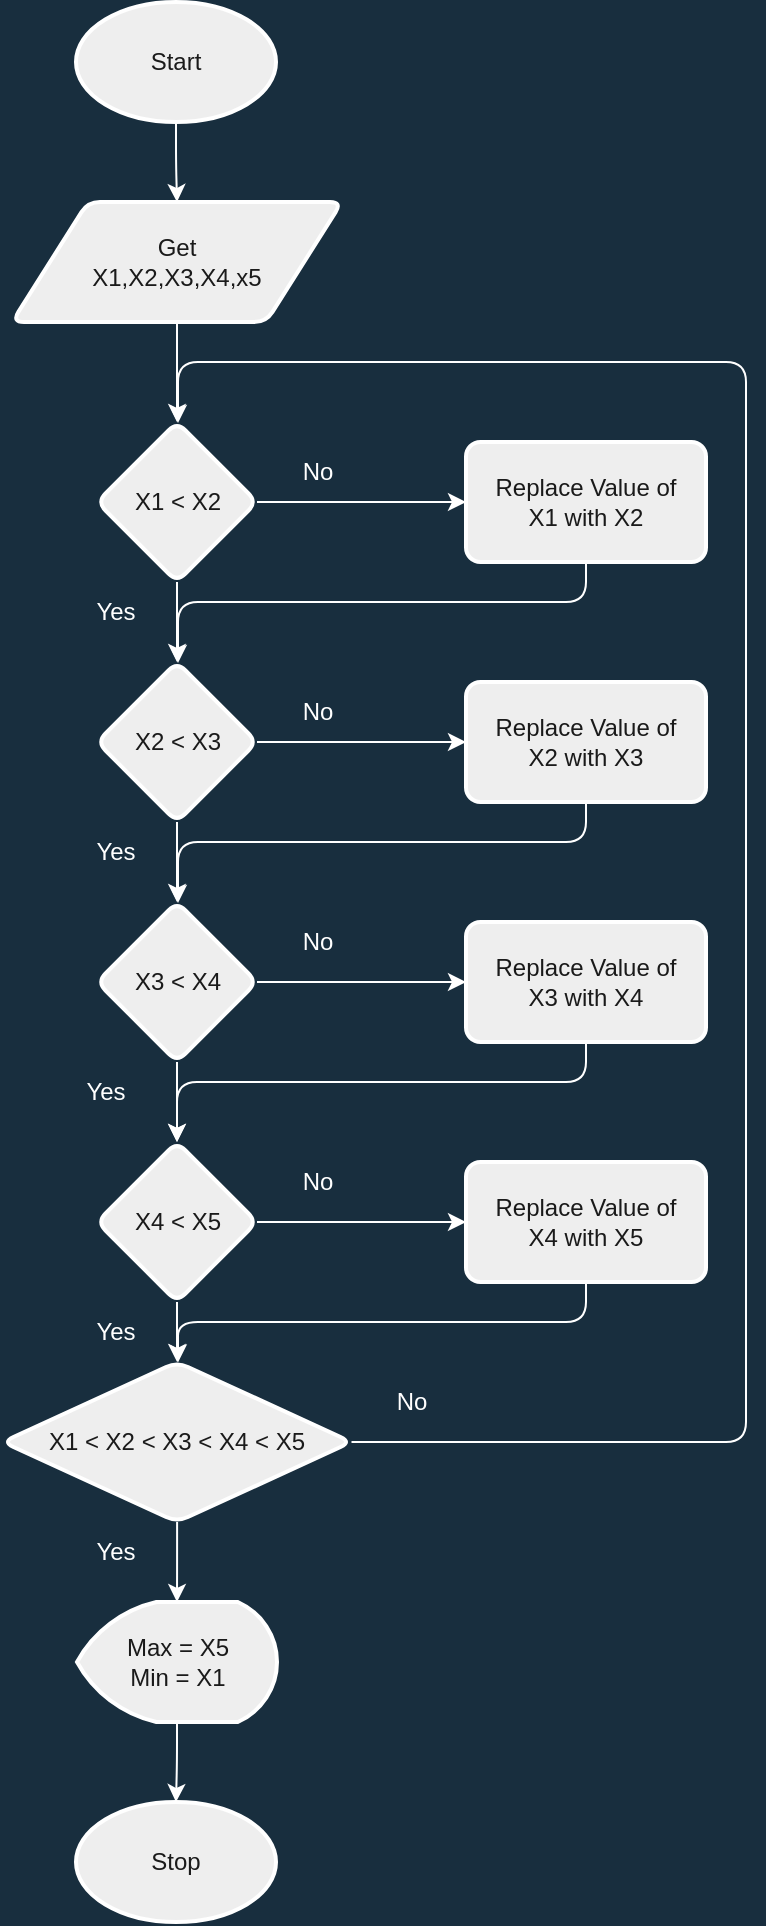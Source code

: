 <mxfile version="15.8.3" type="github">
  <diagram id="iuH-wV5JVHeWwOM-l8EE" name="Page-1">
    <mxGraphModel dx="1185" dy="665" grid="1" gridSize="10" guides="1" tooltips="1" connect="1" arrows="1" fold="1" page="1" pageScale="1" pageWidth="850" pageHeight="1100" background="#182E3E" math="0" shadow="0">
      <root>
        <mxCell id="0" />
        <mxCell id="1" parent="0" />
        <mxCell id="yIqa_ldEa3X-6gHw1k3_-3" style="edgeStyle=orthogonalEdgeStyle;orthogonalLoop=1;jettySize=auto;html=1;strokeColor=#FFFFFF;fontColor=#FFFFFF;labelBackgroundColor=#182E3E;" edge="1" parent="1" source="yIqa_ldEa3X-6gHw1k3_-1" target="yIqa_ldEa3X-6gHw1k3_-2">
          <mxGeometry relative="1" as="geometry" />
        </mxCell>
        <mxCell id="yIqa_ldEa3X-6gHw1k3_-1" value="Start" style="strokeWidth=2;html=1;shape=mxgraph.flowchart.start_1;whiteSpace=wrap;fillColor=#EEEEEE;strokeColor=#FFFFFF;fontColor=#1A1A1A;rounded=1;" vertex="1" parent="1">
          <mxGeometry x="375" y="60" width="100" height="60" as="geometry" />
        </mxCell>
        <mxCell id="yIqa_ldEa3X-6gHw1k3_-6" value="" style="edgeStyle=orthogonalEdgeStyle;orthogonalLoop=1;jettySize=auto;html=1;strokeColor=#FFFFFF;fontColor=#FFFFFF;labelBackgroundColor=#182E3E;" edge="1" parent="1" source="yIqa_ldEa3X-6gHw1k3_-2" target="yIqa_ldEa3X-6gHw1k3_-5">
          <mxGeometry relative="1" as="geometry" />
        </mxCell>
        <mxCell id="yIqa_ldEa3X-6gHw1k3_-2" value="Get&lt;br&gt;X1,X2,X3,X4,x5" style="shape=parallelogram;html=1;strokeWidth=2;perimeter=parallelogramPerimeter;whiteSpace=wrap;arcSize=12;size=0.23;fillColor=#EEEEEE;strokeColor=#FFFFFF;fontColor=#1A1A1A;rounded=1;" vertex="1" parent="1">
          <mxGeometry x="343" y="160" width="165" height="60" as="geometry" />
        </mxCell>
        <mxCell id="yIqa_ldEa3X-6gHw1k3_-8" value="" style="edgeStyle=orthogonalEdgeStyle;orthogonalLoop=1;jettySize=auto;html=1;strokeColor=#FFFFFF;fontColor=#FFFFFF;labelBackgroundColor=#182E3E;" edge="1" parent="1" source="yIqa_ldEa3X-6gHw1k3_-5" target="yIqa_ldEa3X-6gHw1k3_-7">
          <mxGeometry relative="1" as="geometry" />
        </mxCell>
        <mxCell id="yIqa_ldEa3X-6gHw1k3_-13" value="" style="edgeStyle=orthogonalEdgeStyle;orthogonalLoop=1;jettySize=auto;html=1;strokeColor=#FFFFFF;fontColor=#FFFFFF;labelBackgroundColor=#182E3E;" edge="1" parent="1" source="yIqa_ldEa3X-6gHw1k3_-5" target="yIqa_ldEa3X-6gHw1k3_-12">
          <mxGeometry relative="1" as="geometry" />
        </mxCell>
        <mxCell id="yIqa_ldEa3X-6gHw1k3_-5" value="X1 &amp;lt; X2" style="rhombus;whiteSpace=wrap;html=1;strokeWidth=2;arcSize=12;fillColor=#EEEEEE;strokeColor=#FFFFFF;fontColor=#1A1A1A;rounded=1;" vertex="1" parent="1">
          <mxGeometry x="385.5" y="270" width="80" height="80" as="geometry" />
        </mxCell>
        <mxCell id="yIqa_ldEa3X-6gHw1k3_-18" style="edgeStyle=orthogonalEdgeStyle;orthogonalLoop=1;jettySize=auto;html=1;strokeColor=#FFFFFF;fontColor=#FFFFFF;labelBackgroundColor=#182E3E;" edge="1" parent="1" source="yIqa_ldEa3X-6gHw1k3_-7" target="yIqa_ldEa3X-6gHw1k3_-12">
          <mxGeometry relative="1" as="geometry">
            <Array as="points">
              <mxPoint x="630" y="360" />
              <mxPoint x="426" y="360" />
            </Array>
          </mxGeometry>
        </mxCell>
        <mxCell id="yIqa_ldEa3X-6gHw1k3_-7" value="Replace Value of&lt;br&gt;X1 with X2" style="whiteSpace=wrap;html=1;strokeWidth=2;arcSize=12;fillColor=#EEEEEE;strokeColor=#FFFFFF;fontColor=#1A1A1A;rounded=1;" vertex="1" parent="1">
          <mxGeometry x="570" y="280" width="120" height="60" as="geometry" />
        </mxCell>
        <mxCell id="yIqa_ldEa3X-6gHw1k3_-9" value="Yes" style="text;html=1;strokeColor=none;fillColor=none;align=center;verticalAlign=middle;whiteSpace=wrap;fontColor=#FFFFFF;rounded=1;" vertex="1" parent="1">
          <mxGeometry x="365" y="350" width="60" height="30" as="geometry" />
        </mxCell>
        <mxCell id="yIqa_ldEa3X-6gHw1k3_-11" value="No" style="text;html=1;align=center;verticalAlign=middle;whiteSpace=wrap;rounded=1;fontColor=#fff;" vertex="1" parent="1">
          <mxGeometry x="465.5" y="280" width="60" height="30" as="geometry" />
        </mxCell>
        <mxCell id="yIqa_ldEa3X-6gHw1k3_-15" style="edgeStyle=orthogonalEdgeStyle;orthogonalLoop=1;jettySize=auto;html=1;strokeColor=#FFFFFF;fontColor=#FFFFFF;labelBackgroundColor=#182E3E;" edge="1" parent="1" source="yIqa_ldEa3X-6gHw1k3_-12" target="yIqa_ldEa3X-6gHw1k3_-14">
          <mxGeometry relative="1" as="geometry" />
        </mxCell>
        <mxCell id="yIqa_ldEa3X-6gHw1k3_-20" value="" style="edgeStyle=orthogonalEdgeStyle;orthogonalLoop=1;jettySize=auto;html=1;strokeColor=#FFFFFF;fontColor=#FFFFFF;labelBackgroundColor=#182E3E;" edge="1" parent="1" source="yIqa_ldEa3X-6gHw1k3_-12" target="yIqa_ldEa3X-6gHw1k3_-19">
          <mxGeometry relative="1" as="geometry" />
        </mxCell>
        <mxCell id="yIqa_ldEa3X-6gHw1k3_-12" value="X2 &amp;lt; X3" style="rhombus;whiteSpace=wrap;html=1;strokeWidth=2;arcSize=12;fillColor=#EEEEEE;strokeColor=#FFFFFF;fontColor=#1A1A1A;rounded=1;" vertex="1" parent="1">
          <mxGeometry x="385.5" y="390" width="80" height="80" as="geometry" />
        </mxCell>
        <mxCell id="yIqa_ldEa3X-6gHw1k3_-25" style="edgeStyle=orthogonalEdgeStyle;orthogonalLoop=1;jettySize=auto;html=1;strokeColor=#FFFFFF;fontColor=#FFFFFF;labelBackgroundColor=#182E3E;" edge="1" parent="1" source="yIqa_ldEa3X-6gHw1k3_-14" target="yIqa_ldEa3X-6gHw1k3_-19">
          <mxGeometry relative="1" as="geometry">
            <Array as="points">
              <mxPoint x="630" y="480" />
              <mxPoint x="426" y="480" />
            </Array>
          </mxGeometry>
        </mxCell>
        <mxCell id="yIqa_ldEa3X-6gHw1k3_-14" value="Replace Value of&lt;br&gt;X2 with X3" style="whiteSpace=wrap;html=1;strokeWidth=2;arcSize=12;fillColor=#EEEEEE;strokeColor=#FFFFFF;fontColor=#1A1A1A;rounded=1;" vertex="1" parent="1">
          <mxGeometry x="570" y="400" width="120" height="60" as="geometry" />
        </mxCell>
        <mxCell id="yIqa_ldEa3X-6gHw1k3_-17" value="No" style="text;html=1;strokeColor=none;fillColor=none;align=center;verticalAlign=middle;whiteSpace=wrap;fontColor=#FFFFFF;rounded=1;" vertex="1" parent="1">
          <mxGeometry x="465.5" y="400" width="60" height="30" as="geometry" />
        </mxCell>
        <mxCell id="yIqa_ldEa3X-6gHw1k3_-23" style="edgeStyle=orthogonalEdgeStyle;orthogonalLoop=1;jettySize=auto;html=1;strokeColor=#FFFFFF;fontColor=#FFFFFF;labelBackgroundColor=#182E3E;" edge="1" parent="1" source="yIqa_ldEa3X-6gHw1k3_-19" target="yIqa_ldEa3X-6gHw1k3_-22">
          <mxGeometry relative="1" as="geometry" />
        </mxCell>
        <mxCell id="yIqa_ldEa3X-6gHw1k3_-27" value="" style="edgeStyle=orthogonalEdgeStyle;orthogonalLoop=1;jettySize=auto;html=1;strokeColor=#FFFFFF;fontColor=#FFFFFF;labelBackgroundColor=#182E3E;" edge="1" parent="1" source="yIqa_ldEa3X-6gHw1k3_-19" target="yIqa_ldEa3X-6gHw1k3_-26">
          <mxGeometry relative="1" as="geometry" />
        </mxCell>
        <mxCell id="yIqa_ldEa3X-6gHw1k3_-19" value="X3 &amp;lt; X4" style="rhombus;whiteSpace=wrap;html=1;strokeWidth=2;arcSize=12;fillColor=#EEEEEE;strokeColor=#FFFFFF;fontColor=#1A1A1A;rounded=1;" vertex="1" parent="1">
          <mxGeometry x="385.5" y="510" width="80" height="80" as="geometry" />
        </mxCell>
        <mxCell id="yIqa_ldEa3X-6gHw1k3_-21" value="No" style="text;html=1;strokeColor=none;fillColor=none;align=center;verticalAlign=middle;whiteSpace=wrap;fontColor=#FFFFFF;rounded=1;" vertex="1" parent="1">
          <mxGeometry x="465.5" y="510" width="60" height="40" as="geometry" />
        </mxCell>
        <mxCell id="yIqa_ldEa3X-6gHw1k3_-30" style="edgeStyle=orthogonalEdgeStyle;orthogonalLoop=1;jettySize=auto;html=1;entryX=0.5;entryY=0;entryDx=0;entryDy=0;strokeColor=#FFFFFF;fontColor=#FFFFFF;labelBackgroundColor=#182E3E;" edge="1" parent="1" source="yIqa_ldEa3X-6gHw1k3_-22" target="yIqa_ldEa3X-6gHw1k3_-26">
          <mxGeometry relative="1" as="geometry">
            <mxPoint x="520" y="660" as="targetPoint" />
            <Array as="points">
              <mxPoint x="630" y="600" />
              <mxPoint x="426" y="600" />
            </Array>
          </mxGeometry>
        </mxCell>
        <mxCell id="yIqa_ldEa3X-6gHw1k3_-22" value="Replace Value of&lt;br&gt;X3 with X4" style="whiteSpace=wrap;html=1;strokeWidth=2;arcSize=12;fillColor=#EEEEEE;strokeColor=#FFFFFF;fontColor=#1A1A1A;rounded=1;" vertex="1" parent="1">
          <mxGeometry x="570" y="520" width="120" height="60" as="geometry" />
        </mxCell>
        <mxCell id="yIqa_ldEa3X-6gHw1k3_-24" value="Yes" style="text;html=1;strokeColor=none;fillColor=none;align=center;verticalAlign=middle;whiteSpace=wrap;fontColor=#FFFFFF;rounded=1;" vertex="1" parent="1">
          <mxGeometry x="365" y="470" width="60" height="30" as="geometry" />
        </mxCell>
        <mxCell id="yIqa_ldEa3X-6gHw1k3_-29" style="edgeStyle=orthogonalEdgeStyle;orthogonalLoop=1;jettySize=auto;html=1;strokeColor=#FFFFFF;fontColor=#FFFFFF;labelBackgroundColor=#182E3E;" edge="1" parent="1" source="yIqa_ldEa3X-6gHw1k3_-26" target="yIqa_ldEa3X-6gHw1k3_-28">
          <mxGeometry relative="1" as="geometry" />
        </mxCell>
        <mxCell id="yIqa_ldEa3X-6gHw1k3_-33" value="" style="edgeStyle=orthogonalEdgeStyle;orthogonalLoop=1;jettySize=auto;html=1;strokeColor=#FFFFFF;fontColor=#FFFFFF;labelBackgroundColor=#182E3E;" edge="1" parent="1" source="yIqa_ldEa3X-6gHw1k3_-26" target="yIqa_ldEa3X-6gHw1k3_-32">
          <mxGeometry relative="1" as="geometry" />
        </mxCell>
        <mxCell id="yIqa_ldEa3X-6gHw1k3_-26" value="X4 &amp;lt; X5" style="rhombus;whiteSpace=wrap;html=1;strokeWidth=2;arcSize=12;fillColor=#EEEEEE;strokeColor=#FFFFFF;fontColor=#1A1A1A;rounded=1;" vertex="1" parent="1">
          <mxGeometry x="385.5" y="630" width="80" height="80" as="geometry" />
        </mxCell>
        <mxCell id="yIqa_ldEa3X-6gHw1k3_-35" style="edgeStyle=orthogonalEdgeStyle;orthogonalLoop=1;jettySize=auto;html=1;strokeColor=#FFFFFF;fontColor=#FFFFFF;labelBackgroundColor=#182E3E;" edge="1" parent="1" source="yIqa_ldEa3X-6gHw1k3_-28" target="yIqa_ldEa3X-6gHw1k3_-32">
          <mxGeometry relative="1" as="geometry">
            <Array as="points">
              <mxPoint x="630" y="720" />
              <mxPoint x="426" y="720" />
            </Array>
          </mxGeometry>
        </mxCell>
        <mxCell id="yIqa_ldEa3X-6gHw1k3_-28" value="Replace Value of&lt;br&gt;X4 with X5" style="whiteSpace=wrap;html=1;strokeWidth=2;arcSize=12;fillColor=#EEEEEE;strokeColor=#FFFFFF;fontColor=#1A1A1A;rounded=1;" vertex="1" parent="1">
          <mxGeometry x="570" y="640" width="120" height="60" as="geometry" />
        </mxCell>
        <mxCell id="yIqa_ldEa3X-6gHw1k3_-31" value="Yes" style="text;html=1;strokeColor=none;fillColor=none;align=center;verticalAlign=middle;whiteSpace=wrap;fontColor=#FFFFFF;rounded=1;" vertex="1" parent="1">
          <mxGeometry x="360" y="590" width="60" height="30" as="geometry" />
        </mxCell>
        <mxCell id="yIqa_ldEa3X-6gHw1k3_-38" style="edgeStyle=orthogonalEdgeStyle;orthogonalLoop=1;jettySize=auto;html=1;strokeColor=#FFFFFF;fontColor=#FFFFFF;labelBackgroundColor=#182E3E;" edge="1" parent="1" source="yIqa_ldEa3X-6gHw1k3_-32" target="yIqa_ldEa3X-6gHw1k3_-5">
          <mxGeometry relative="1" as="geometry">
            <Array as="points">
              <mxPoint x="710" y="780" />
              <mxPoint x="710" y="240" />
              <mxPoint x="426" y="240" />
            </Array>
          </mxGeometry>
        </mxCell>
        <mxCell id="yIqa_ldEa3X-6gHw1k3_-45" style="edgeStyle=orthogonalEdgeStyle;orthogonalLoop=1;jettySize=auto;html=1;strokeColor=#FFFFFF;fontColor=#FFFFFF;labelBackgroundColor=#182E3E;" edge="1" parent="1" source="yIqa_ldEa3X-6gHw1k3_-32" target="yIqa_ldEa3X-6gHw1k3_-44">
          <mxGeometry relative="1" as="geometry" />
        </mxCell>
        <mxCell id="yIqa_ldEa3X-6gHw1k3_-32" value="X1 &amp;lt; X2 &amp;lt; X3 &amp;lt; X4 &amp;lt; X5" style="rhombus;whiteSpace=wrap;html=1;strokeWidth=2;arcSize=12;fillColor=#EEEEEE;strokeColor=#FFFFFF;fontColor=#1A1A1A;rounded=1;" vertex="1" parent="1">
          <mxGeometry x="338.25" y="740" width="174.5" height="80" as="geometry" />
        </mxCell>
        <mxCell id="yIqa_ldEa3X-6gHw1k3_-34" value="Yes" style="text;html=1;strokeColor=none;fillColor=none;align=center;verticalAlign=middle;whiteSpace=wrap;fontColor=#FFFFFF;rounded=1;" vertex="1" parent="1">
          <mxGeometry x="365" y="710" width="60" height="30" as="geometry" />
        </mxCell>
        <mxCell id="yIqa_ldEa3X-6gHw1k3_-39" value="No" style="text;html=1;strokeColor=none;fillColor=none;align=center;verticalAlign=middle;whiteSpace=wrap;fontColor=#FFFFFF;rounded=1;" vertex="1" parent="1">
          <mxGeometry x="465.5" y="630" width="60" height="40" as="geometry" />
        </mxCell>
        <mxCell id="yIqa_ldEa3X-6gHw1k3_-40" value="No" style="text;html=1;strokeColor=none;fillColor=none;align=center;verticalAlign=middle;whiteSpace=wrap;fontColor=#FFFFFF;rounded=1;" vertex="1" parent="1">
          <mxGeometry x="512.75" y="740" width="60" height="40" as="geometry" />
        </mxCell>
        <mxCell id="yIqa_ldEa3X-6gHw1k3_-41" value="Yes" style="text;html=1;strokeColor=none;fillColor=none;align=center;verticalAlign=middle;whiteSpace=wrap;fontColor=#FFFFFF;rounded=1;" vertex="1" parent="1">
          <mxGeometry x="365" y="820" width="60" height="30" as="geometry" />
        </mxCell>
        <mxCell id="yIqa_ldEa3X-6gHw1k3_-47" style="edgeStyle=orthogonalEdgeStyle;orthogonalLoop=1;jettySize=auto;html=1;strokeColor=#FFFFFF;fontColor=#FFFFFF;labelBackgroundColor=#182E3E;" edge="1" parent="1" source="yIqa_ldEa3X-6gHw1k3_-44" target="yIqa_ldEa3X-6gHw1k3_-46">
          <mxGeometry relative="1" as="geometry" />
        </mxCell>
        <mxCell id="yIqa_ldEa3X-6gHw1k3_-44" value="Max = X5&lt;br&gt;Min = X1" style="strokeWidth=2;html=1;shape=mxgraph.flowchart.display;whiteSpace=wrap;fillColor=#EEEEEE;strokeColor=#FFFFFF;fontColor=#1A1A1A;rounded=1;" vertex="1" parent="1">
          <mxGeometry x="375.5" y="860" width="100" height="60" as="geometry" />
        </mxCell>
        <mxCell id="yIqa_ldEa3X-6gHw1k3_-46" value="Stop" style="strokeWidth=2;html=1;shape=mxgraph.flowchart.start_1;whiteSpace=wrap;fillColor=#EEEEEE;strokeColor=#FFFFFF;fontColor=#1A1A1A;rounded=1;" vertex="1" parent="1">
          <mxGeometry x="375" y="960" width="100" height="60" as="geometry" />
        </mxCell>
      </root>
    </mxGraphModel>
  </diagram>
</mxfile>
